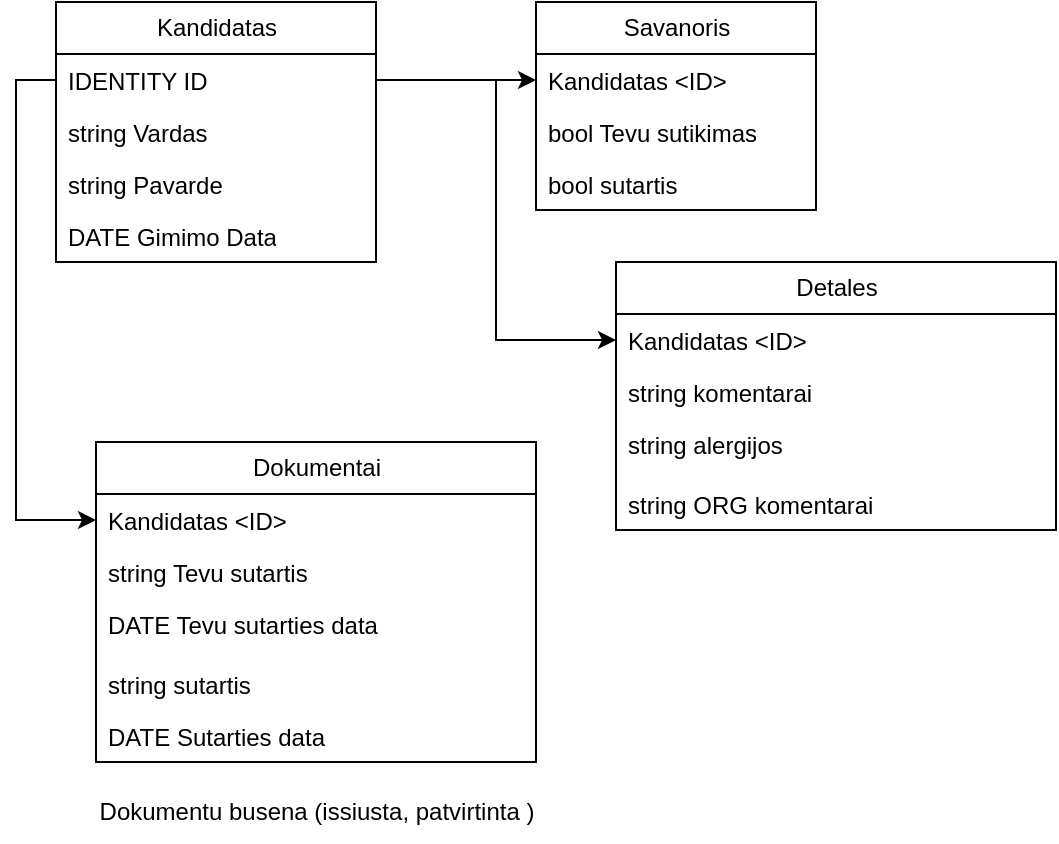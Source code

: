 <mxfile version="24.5.4" type="github">
  <diagram name="Puslapis-1" id="UVIPg01W4hZlzsbBDBG8">
    <mxGraphModel dx="1434" dy="746" grid="1" gridSize="10" guides="1" tooltips="1" connect="1" arrows="1" fold="1" page="1" pageScale="1" pageWidth="827" pageHeight="1169" math="0" shadow="0">
      <root>
        <mxCell id="0" />
        <mxCell id="1" parent="0" />
        <mxCell id="_KviO57FDSFQ6hGUb3Ca-7" value="Dokumentai" style="swimlane;fontStyle=0;childLayout=stackLayout;horizontal=1;startSize=26;fillColor=none;horizontalStack=0;resizeParent=1;resizeParentMax=0;resizeLast=0;collapsible=1;marginBottom=0;html=1;" vertex="1" parent="1">
          <mxGeometry x="100" y="300" width="220" height="160" as="geometry" />
        </mxCell>
        <mxCell id="_KviO57FDSFQ6hGUb3Ca-8" value="Kandidatas &amp;lt;ID&amp;gt;" style="text;strokeColor=none;fillColor=none;align=left;verticalAlign=top;spacingLeft=4;spacingRight=4;overflow=hidden;rotatable=0;points=[[0,0.5],[1,0.5]];portConstraint=eastwest;whiteSpace=wrap;html=1;" vertex="1" parent="_KviO57FDSFQ6hGUb3Ca-7">
          <mxGeometry y="26" width="220" height="26" as="geometry" />
        </mxCell>
        <mxCell id="_KviO57FDSFQ6hGUb3Ca-9" value="string Tevu sutartis" style="text;strokeColor=none;fillColor=none;align=left;verticalAlign=top;spacingLeft=4;spacingRight=4;overflow=hidden;rotatable=0;points=[[0,0.5],[1,0.5]];portConstraint=eastwest;whiteSpace=wrap;html=1;" vertex="1" parent="_KviO57FDSFQ6hGUb3Ca-7">
          <mxGeometry y="52" width="220" height="26" as="geometry" />
        </mxCell>
        <mxCell id="_KviO57FDSFQ6hGUb3Ca-23" value="DATE Tevu sutarties data" style="text;strokeColor=none;fillColor=none;align=left;verticalAlign=top;spacingLeft=4;spacingRight=4;overflow=hidden;rotatable=0;points=[[0,0.5],[1,0.5]];portConstraint=eastwest;whiteSpace=wrap;html=1;" vertex="1" parent="_KviO57FDSFQ6hGUb3Ca-7">
          <mxGeometry y="78" width="220" height="30" as="geometry" />
        </mxCell>
        <mxCell id="_KviO57FDSFQ6hGUb3Ca-10" value="string sutartis" style="text;strokeColor=none;fillColor=none;align=left;verticalAlign=top;spacingLeft=4;spacingRight=4;overflow=hidden;rotatable=0;points=[[0,0.5],[1,0.5]];portConstraint=eastwest;whiteSpace=wrap;html=1;" vertex="1" parent="_KviO57FDSFQ6hGUb3Ca-7">
          <mxGeometry y="108" width="220" height="26" as="geometry" />
        </mxCell>
        <mxCell id="_KviO57FDSFQ6hGUb3Ca-24" value="DATE Sutarties data" style="text;strokeColor=none;fillColor=none;align=left;verticalAlign=top;spacingLeft=4;spacingRight=4;overflow=hidden;rotatable=0;points=[[0,0.5],[1,0.5]];portConstraint=eastwest;whiteSpace=wrap;html=1;" vertex="1" parent="_KviO57FDSFQ6hGUb3Ca-7">
          <mxGeometry y="134" width="220" height="26" as="geometry" />
        </mxCell>
        <mxCell id="_KviO57FDSFQ6hGUb3Ca-11" value="Savanoris" style="swimlane;fontStyle=0;childLayout=stackLayout;horizontal=1;startSize=26;fillColor=none;horizontalStack=0;resizeParent=1;resizeParentMax=0;resizeLast=0;collapsible=1;marginBottom=0;html=1;" vertex="1" parent="1">
          <mxGeometry x="320" y="80" width="140" height="104" as="geometry" />
        </mxCell>
        <mxCell id="_KviO57FDSFQ6hGUb3Ca-12" value="Kandidatas &amp;lt;ID&amp;gt;" style="text;strokeColor=none;fillColor=none;align=left;verticalAlign=top;spacingLeft=4;spacingRight=4;overflow=hidden;rotatable=0;points=[[0,0.5],[1,0.5]];portConstraint=eastwest;whiteSpace=wrap;html=1;" vertex="1" parent="_KviO57FDSFQ6hGUb3Ca-11">
          <mxGeometry y="26" width="140" height="26" as="geometry" />
        </mxCell>
        <mxCell id="_KviO57FDSFQ6hGUb3Ca-13" value="bool Tevu sutikimas" style="text;strokeColor=none;fillColor=none;align=left;verticalAlign=top;spacingLeft=4;spacingRight=4;overflow=hidden;rotatable=0;points=[[0,0.5],[1,0.5]];portConstraint=eastwest;whiteSpace=wrap;html=1;" vertex="1" parent="_KviO57FDSFQ6hGUb3Ca-11">
          <mxGeometry y="52" width="140" height="26" as="geometry" />
        </mxCell>
        <mxCell id="_KviO57FDSFQ6hGUb3Ca-14" value="bool sutartis" style="text;strokeColor=none;fillColor=none;align=left;verticalAlign=top;spacingLeft=4;spacingRight=4;overflow=hidden;rotatable=0;points=[[0,0.5],[1,0.5]];portConstraint=eastwest;whiteSpace=wrap;html=1;" vertex="1" parent="_KviO57FDSFQ6hGUb3Ca-11">
          <mxGeometry y="78" width="140" height="26" as="geometry" />
        </mxCell>
        <mxCell id="_KviO57FDSFQ6hGUb3Ca-15" value="Kandidatas" style="swimlane;fontStyle=0;childLayout=stackLayout;horizontal=1;startSize=26;fillColor=none;horizontalStack=0;resizeParent=1;resizeParentMax=0;resizeLast=0;collapsible=1;marginBottom=0;html=1;" vertex="1" parent="1">
          <mxGeometry x="80" y="80" width="160" height="130" as="geometry">
            <mxRectangle x="80" y="80" width="90" height="30" as="alternateBounds" />
          </mxGeometry>
        </mxCell>
        <mxCell id="_KviO57FDSFQ6hGUb3Ca-16" value="IDENTITY ID" style="text;strokeColor=none;fillColor=none;align=left;verticalAlign=top;spacingLeft=4;spacingRight=4;overflow=hidden;rotatable=0;points=[[0,0.5],[1,0.5]];portConstraint=eastwest;whiteSpace=wrap;html=1;" vertex="1" parent="_KviO57FDSFQ6hGUb3Ca-15">
          <mxGeometry y="26" width="160" height="26" as="geometry" />
        </mxCell>
        <mxCell id="_KviO57FDSFQ6hGUb3Ca-17" value="string Vardas" style="text;strokeColor=none;fillColor=none;align=left;verticalAlign=top;spacingLeft=4;spacingRight=4;overflow=hidden;rotatable=0;points=[[0,0.5],[1,0.5]];portConstraint=eastwest;whiteSpace=wrap;html=1;" vertex="1" parent="_KviO57FDSFQ6hGUb3Ca-15">
          <mxGeometry y="52" width="160" height="26" as="geometry" />
        </mxCell>
        <mxCell id="_KviO57FDSFQ6hGUb3Ca-18" value="string Pavarde" style="text;strokeColor=none;fillColor=none;align=left;verticalAlign=top;spacingLeft=4;spacingRight=4;overflow=hidden;rotatable=0;points=[[0,0.5],[1,0.5]];portConstraint=eastwest;whiteSpace=wrap;html=1;" vertex="1" parent="_KviO57FDSFQ6hGUb3Ca-15">
          <mxGeometry y="78" width="160" height="26" as="geometry" />
        </mxCell>
        <mxCell id="_KviO57FDSFQ6hGUb3Ca-19" value="DATE Gimimo Data" style="text;strokeColor=none;fillColor=none;align=left;verticalAlign=top;spacingLeft=4;spacingRight=4;overflow=hidden;rotatable=0;points=[[0,0.5],[1,0.5]];portConstraint=eastwest;whiteSpace=wrap;html=1;" vertex="1" parent="_KviO57FDSFQ6hGUb3Ca-15">
          <mxGeometry y="104" width="160" height="26" as="geometry" />
        </mxCell>
        <mxCell id="_KviO57FDSFQ6hGUb3Ca-22" value="Dokumentu busena (issiusta, patvirtinta )" style="text;html=1;align=center;verticalAlign=middle;resizable=0;points=[];autosize=1;strokeColor=none;fillColor=none;" vertex="1" parent="1">
          <mxGeometry x="90" y="470" width="240" height="30" as="geometry" />
        </mxCell>
        <mxCell id="_KviO57FDSFQ6hGUb3Ca-26" style="edgeStyle=orthogonalEdgeStyle;rounded=0;orthogonalLoop=1;jettySize=auto;html=1;exitX=1;exitY=0.5;exitDx=0;exitDy=0;entryX=0;entryY=0.5;entryDx=0;entryDy=0;" edge="1" parent="1" source="_KviO57FDSFQ6hGUb3Ca-16" target="_KviO57FDSFQ6hGUb3Ca-12">
          <mxGeometry relative="1" as="geometry" />
        </mxCell>
        <mxCell id="_KviO57FDSFQ6hGUb3Ca-27" style="edgeStyle=orthogonalEdgeStyle;rounded=0;orthogonalLoop=1;jettySize=auto;html=1;exitX=0;exitY=0.5;exitDx=0;exitDy=0;entryX=0;entryY=0.5;entryDx=0;entryDy=0;" edge="1" parent="1" source="_KviO57FDSFQ6hGUb3Ca-16" target="_KviO57FDSFQ6hGUb3Ca-8">
          <mxGeometry relative="1" as="geometry" />
        </mxCell>
        <mxCell id="_KviO57FDSFQ6hGUb3Ca-28" value="Detales" style="swimlane;fontStyle=0;childLayout=stackLayout;horizontal=1;startSize=26;fillColor=none;horizontalStack=0;resizeParent=1;resizeParentMax=0;resizeLast=0;collapsible=1;marginBottom=0;html=1;" vertex="1" parent="1">
          <mxGeometry x="360" y="210" width="220" height="134" as="geometry" />
        </mxCell>
        <mxCell id="_KviO57FDSFQ6hGUb3Ca-29" value="Kandidatas &amp;lt;ID&amp;gt;" style="text;strokeColor=none;fillColor=none;align=left;verticalAlign=top;spacingLeft=4;spacingRight=4;overflow=hidden;rotatable=0;points=[[0,0.5],[1,0.5]];portConstraint=eastwest;whiteSpace=wrap;html=1;" vertex="1" parent="_KviO57FDSFQ6hGUb3Ca-28">
          <mxGeometry y="26" width="220" height="26" as="geometry" />
        </mxCell>
        <mxCell id="_KviO57FDSFQ6hGUb3Ca-30" value="string komentarai" style="text;strokeColor=none;fillColor=none;align=left;verticalAlign=top;spacingLeft=4;spacingRight=4;overflow=hidden;rotatable=0;points=[[0,0.5],[1,0.5]];portConstraint=eastwest;whiteSpace=wrap;html=1;" vertex="1" parent="_KviO57FDSFQ6hGUb3Ca-28">
          <mxGeometry y="52" width="220" height="26" as="geometry" />
        </mxCell>
        <mxCell id="_KviO57FDSFQ6hGUb3Ca-31" value="string alergijos" style="text;strokeColor=none;fillColor=none;align=left;verticalAlign=top;spacingLeft=4;spacingRight=4;overflow=hidden;rotatable=0;points=[[0,0.5],[1,0.5]];portConstraint=eastwest;whiteSpace=wrap;html=1;" vertex="1" parent="_KviO57FDSFQ6hGUb3Ca-28">
          <mxGeometry y="78" width="220" height="30" as="geometry" />
        </mxCell>
        <mxCell id="_KviO57FDSFQ6hGUb3Ca-32" value="string ORG komentarai" style="text;strokeColor=none;fillColor=none;align=left;verticalAlign=top;spacingLeft=4;spacingRight=4;overflow=hidden;rotatable=0;points=[[0,0.5],[1,0.5]];portConstraint=eastwest;whiteSpace=wrap;html=1;" vertex="1" parent="_KviO57FDSFQ6hGUb3Ca-28">
          <mxGeometry y="108" width="220" height="26" as="geometry" />
        </mxCell>
        <mxCell id="_KviO57FDSFQ6hGUb3Ca-34" style="edgeStyle=orthogonalEdgeStyle;rounded=0;orthogonalLoop=1;jettySize=auto;html=1;exitX=1;exitY=0.5;exitDx=0;exitDy=0;entryX=0;entryY=0.5;entryDx=0;entryDy=0;" edge="1" parent="1" source="_KviO57FDSFQ6hGUb3Ca-16" target="_KviO57FDSFQ6hGUb3Ca-29">
          <mxGeometry relative="1" as="geometry" />
        </mxCell>
      </root>
    </mxGraphModel>
  </diagram>
</mxfile>
